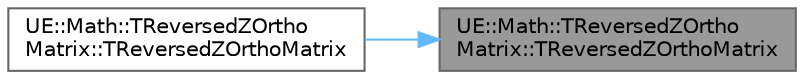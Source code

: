 digraph "UE::Math::TReversedZOrthoMatrix::TReversedZOrthoMatrix"
{
 // INTERACTIVE_SVG=YES
 // LATEX_PDF_SIZE
  bgcolor="transparent";
  edge [fontname=Helvetica,fontsize=10,labelfontname=Helvetica,labelfontsize=10];
  node [fontname=Helvetica,fontsize=10,shape=box,height=0.2,width=0.4];
  rankdir="RL";
  Node1 [id="Node000001",label="UE::Math::TReversedZOrtho\lMatrix::TReversedZOrthoMatrix",height=0.2,width=0.4,color="gray40", fillcolor="grey60", style="filled", fontcolor="black",tooltip=" "];
  Node1 -> Node2 [id="edge1_Node000001_Node000002",dir="back",color="steelblue1",style="solid",tooltip=" "];
  Node2 [id="Node000002",label="UE::Math::TReversedZOrtho\lMatrix::TReversedZOrthoMatrix",height=0.2,width=0.4,color="grey40", fillcolor="white", style="filled",URL="$da/d47/structUE_1_1Math_1_1TReversedZOrthoMatrix.html#a6bdcda88643aedecc7e664b4c98b4ab1",tooltip=" "];
}
